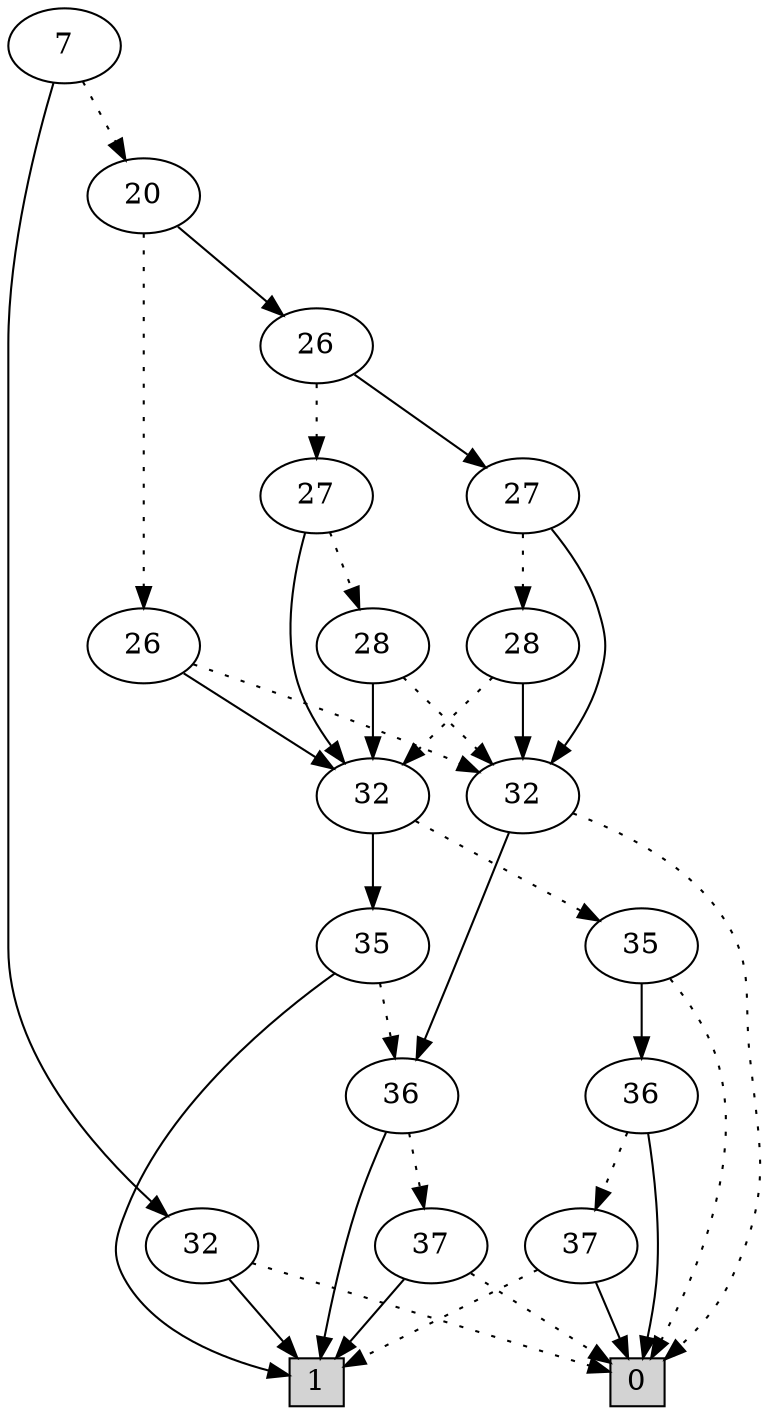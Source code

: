 digraph G {
0 [shape=box, label="0", style=filled, shape=box, height=0.3, width=0.3];
1 [shape=box, label="1", style=filled, shape=box, height=0.3, width=0.3];
29347 [label="7"];
29347 -> 29346 [style=dotted];
29347 -> 66 [style=filled];
29346 [label="20"];
29346 -> 29340 [style=dotted];
29346 -> 29345 [style=filled];
29340 [label="26"];
29340 -> 29317 [style=dotted];
29340 -> 29339 [style=filled];
29317 [label="32"];
29317 -> 0 [style=dotted];
29317 -> 1258 [style=filled];
1258 [label="36"];
1258 -> 76 [style=dotted];
1258 -> 1 [style=filled];
76 [label="37"];
76 -> 0 [style=dotted];
76 -> 1 [style=filled];
29339 [label="32"];
29339 -> 7444 [style=dotted];
29339 -> 1264 [style=filled];
7444 [label="35"];
7444 -> 0 [style=dotted];
7444 -> 1256 [style=filled];
1256 [label="36"];
1256 -> 77 [style=dotted];
1256 -> 0 [style=filled];
77 [label="37"];
77 -> 1 [style=dotted];
77 -> 0 [style=filled];
1264 [label="35"];
1264 -> 1258 [style=dotted];
1264 -> 1 [style=filled];
29345 [label="26"];
29345 -> 29342 [style=dotted];
29345 -> 29344 [style=filled];
29342 [label="27"];
29342 -> 29341 [style=dotted];
29342 -> 29339 [style=filled];
29341 [label="28"];
29341 -> 29317 [style=dotted];
29341 -> 29339 [style=filled];
29344 [label="27"];
29344 -> 29343 [style=dotted];
29344 -> 29317 [style=filled];
29343 [label="28"];
29343 -> 29339 [style=dotted];
29343 -> 29317 [style=filled];
66 [label="32"];
66 -> 0 [style=dotted];
66 -> 1 [style=filled];
}
